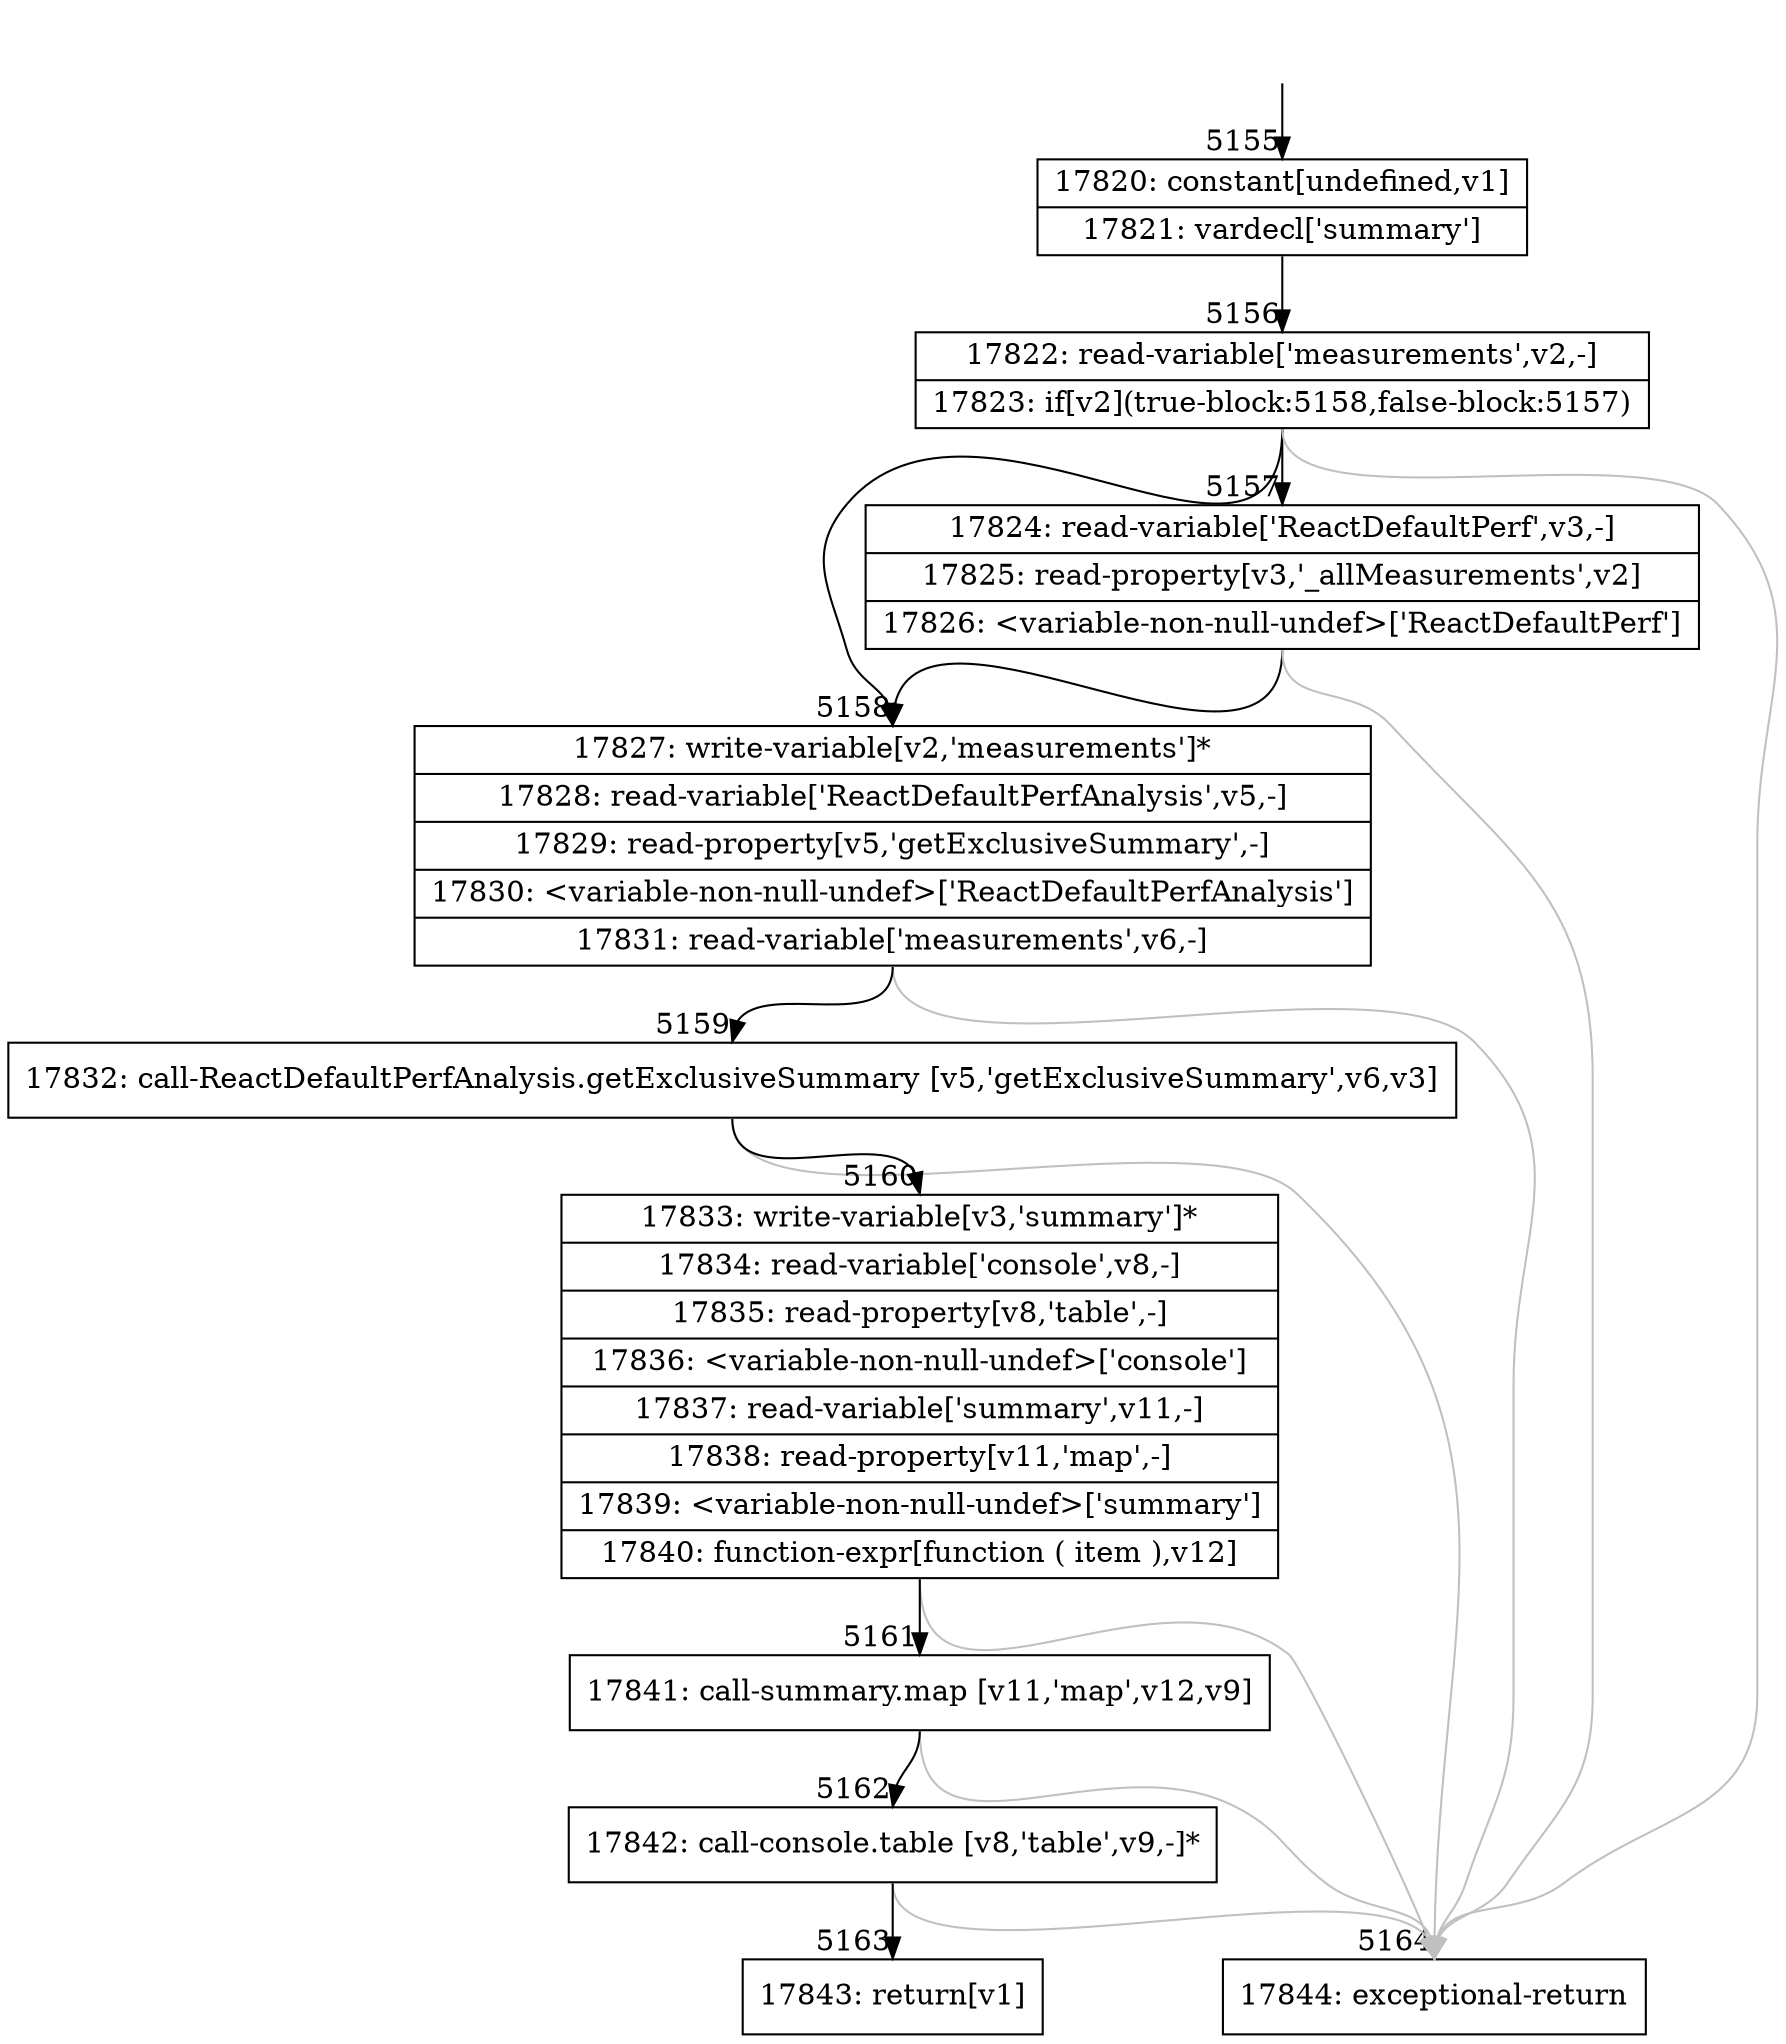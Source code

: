 digraph {
rankdir="TD"
BB_entry348[shape=none,label=""];
BB_entry348 -> BB5155 [tailport=s, headport=n, headlabel="    5155"]
BB5155 [shape=record label="{17820: constant[undefined,v1]|17821: vardecl['summary']}" ] 
BB5155 -> BB5156 [tailport=s, headport=n, headlabel="      5156"]
BB5156 [shape=record label="{17822: read-variable['measurements',v2,-]|17823: if[v2](true-block:5158,false-block:5157)}" ] 
BB5156 -> BB5158 [tailport=s, headport=n, headlabel="      5158"]
BB5156 -> BB5157 [tailport=s, headport=n, headlabel="      5157"]
BB5156 -> BB5164 [tailport=s, headport=n, color=gray, headlabel="      5164"]
BB5157 [shape=record label="{17824: read-variable['ReactDefaultPerf',v3,-]|17825: read-property[v3,'_allMeasurements',v2]|17826: \<variable-non-null-undef\>['ReactDefaultPerf']}" ] 
BB5157 -> BB5158 [tailport=s, headport=n]
BB5157 -> BB5164 [tailport=s, headport=n, color=gray]
BB5158 [shape=record label="{17827: write-variable[v2,'measurements']*|17828: read-variable['ReactDefaultPerfAnalysis',v5,-]|17829: read-property[v5,'getExclusiveSummary',-]|17830: \<variable-non-null-undef\>['ReactDefaultPerfAnalysis']|17831: read-variable['measurements',v6,-]}" ] 
BB5158 -> BB5159 [tailport=s, headport=n, headlabel="      5159"]
BB5158 -> BB5164 [tailport=s, headport=n, color=gray]
BB5159 [shape=record label="{17832: call-ReactDefaultPerfAnalysis.getExclusiveSummary [v5,'getExclusiveSummary',v6,v3]}" ] 
BB5159 -> BB5160 [tailport=s, headport=n, headlabel="      5160"]
BB5159 -> BB5164 [tailport=s, headport=n, color=gray]
BB5160 [shape=record label="{17833: write-variable[v3,'summary']*|17834: read-variable['console',v8,-]|17835: read-property[v8,'table',-]|17836: \<variable-non-null-undef\>['console']|17837: read-variable['summary',v11,-]|17838: read-property[v11,'map',-]|17839: \<variable-non-null-undef\>['summary']|17840: function-expr[function ( item ),v12]}" ] 
BB5160 -> BB5161 [tailport=s, headport=n, headlabel="      5161"]
BB5160 -> BB5164 [tailport=s, headport=n, color=gray]
BB5161 [shape=record label="{17841: call-summary.map [v11,'map',v12,v9]}" ] 
BB5161 -> BB5162 [tailport=s, headport=n, headlabel="      5162"]
BB5161 -> BB5164 [tailport=s, headport=n, color=gray]
BB5162 [shape=record label="{17842: call-console.table [v8,'table',v9,-]*}" ] 
BB5162 -> BB5163 [tailport=s, headport=n, headlabel="      5163"]
BB5162 -> BB5164 [tailport=s, headport=n, color=gray]
BB5163 [shape=record label="{17843: return[v1]}" ] 
BB5164 [shape=record label="{17844: exceptional-return}" ] 
//#$~ 9390
}
